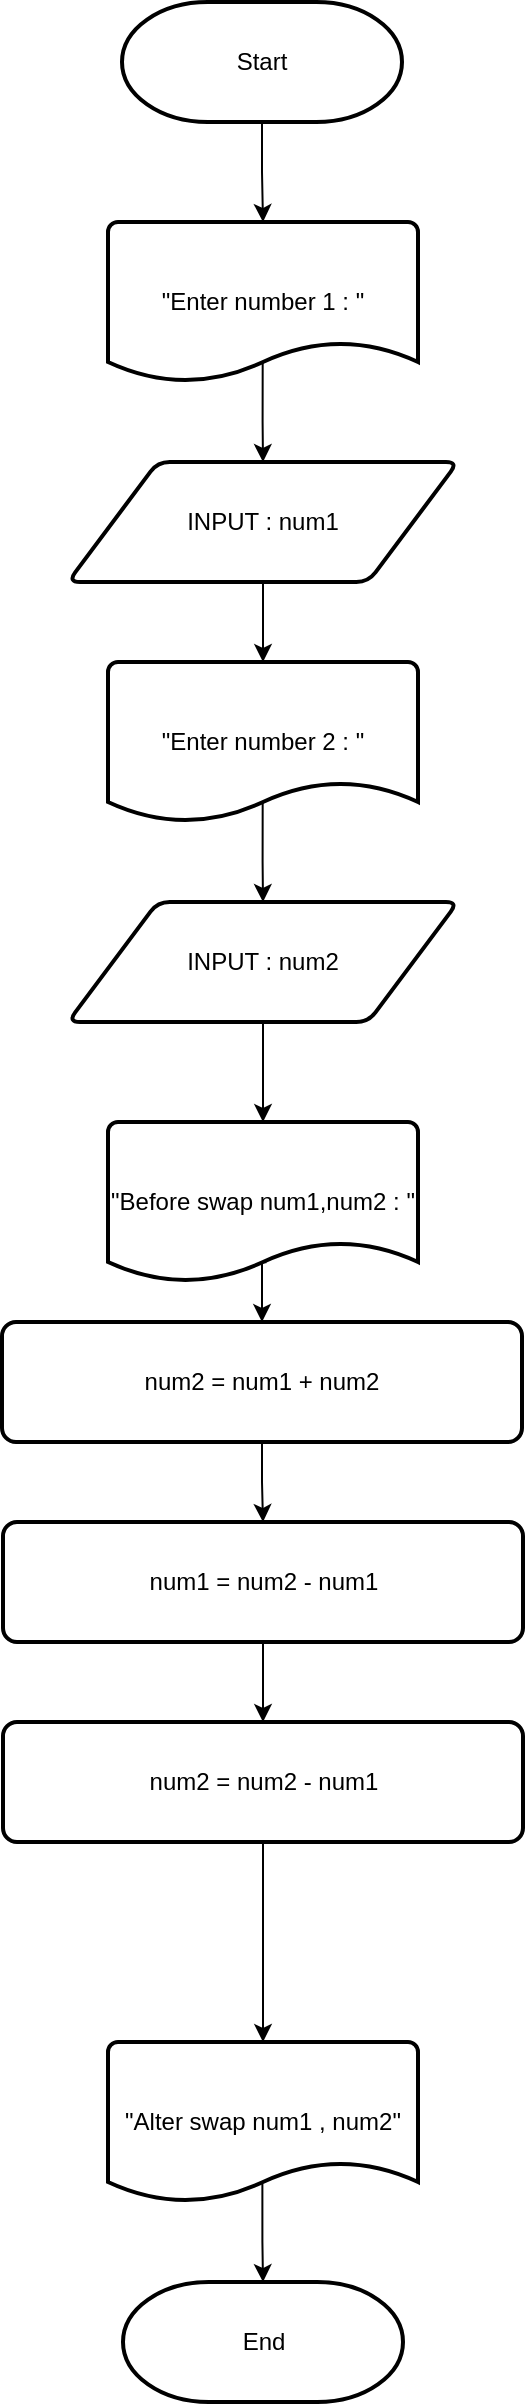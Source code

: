 <mxfile version="27.1.4">
  <diagram name="หน้า-1" id="HLbuw1RBrqAs6YHIYQfq">
    <mxGraphModel dx="1226" dy="788" grid="1" gridSize="10" guides="1" tooltips="1" connect="1" arrows="1" fold="1" page="1" pageScale="1" pageWidth="850" pageHeight="1100" math="0" shadow="0">
      <root>
        <mxCell id="0" />
        <mxCell id="1" parent="0" />
        <mxCell id="eXx4Q-RtnBKRzLkyKdS7-2" value="Start" style="strokeWidth=2;html=1;shape=mxgraph.flowchart.terminator;whiteSpace=wrap;" vertex="1" parent="1">
          <mxGeometry x="355" y="30" width="140" height="60" as="geometry" />
        </mxCell>
        <mxCell id="eXx4Q-RtnBKRzLkyKdS7-12" style="edgeStyle=orthogonalEdgeStyle;rounded=0;orthogonalLoop=1;jettySize=auto;html=1;entryX=0.5;entryY=0;entryDx=0;entryDy=0;exitX=0.499;exitY=0.877;exitDx=0;exitDy=0;exitPerimeter=0;" edge="1" parent="1" source="eXx4Q-RtnBKRzLkyKdS7-3" target="eXx4Q-RtnBKRzLkyKdS7-5">
          <mxGeometry relative="1" as="geometry" />
        </mxCell>
        <mxCell id="eXx4Q-RtnBKRzLkyKdS7-3" value="&quot;Enter number 1 : &quot;" style="strokeWidth=2;html=1;shape=mxgraph.flowchart.document2;whiteSpace=wrap;size=0.25;" vertex="1" parent="1">
          <mxGeometry x="348" y="140" width="155" height="80" as="geometry" />
        </mxCell>
        <mxCell id="eXx4Q-RtnBKRzLkyKdS7-4" style="edgeStyle=orthogonalEdgeStyle;rounded=0;orthogonalLoop=1;jettySize=auto;html=1;exitX=0.5;exitY=1;exitDx=0;exitDy=0;exitPerimeter=0;entryX=0.5;entryY=0;entryDx=0;entryDy=0;entryPerimeter=0;" edge="1" parent="1" source="eXx4Q-RtnBKRzLkyKdS7-2" target="eXx4Q-RtnBKRzLkyKdS7-3">
          <mxGeometry relative="1" as="geometry" />
        </mxCell>
        <mxCell id="eXx4Q-RtnBKRzLkyKdS7-5" value="INPUT : num1" style="shape=parallelogram;html=1;strokeWidth=2;perimeter=parallelogramPerimeter;whiteSpace=wrap;rounded=1;arcSize=12;size=0.23;" vertex="1" parent="1">
          <mxGeometry x="328" y="260" width="195" height="60" as="geometry" />
        </mxCell>
        <mxCell id="eXx4Q-RtnBKRzLkyKdS7-11" style="edgeStyle=orthogonalEdgeStyle;rounded=0;orthogonalLoop=1;jettySize=auto;html=1;entryX=0.5;entryY=0;entryDx=0;entryDy=0;exitX=0.499;exitY=0.83;exitDx=0;exitDy=0;exitPerimeter=0;" edge="1" parent="1" source="eXx4Q-RtnBKRzLkyKdS7-8" target="eXx4Q-RtnBKRzLkyKdS7-9">
          <mxGeometry relative="1" as="geometry" />
        </mxCell>
        <mxCell id="eXx4Q-RtnBKRzLkyKdS7-8" value="&quot;Enter number 2 : &quot;" style="strokeWidth=2;html=1;shape=mxgraph.flowchart.document2;whiteSpace=wrap;size=0.25;" vertex="1" parent="1">
          <mxGeometry x="348" y="360" width="155" height="80" as="geometry" />
        </mxCell>
        <mxCell id="eXx4Q-RtnBKRzLkyKdS7-9" value="INPUT : num2" style="shape=parallelogram;html=1;strokeWidth=2;perimeter=parallelogramPerimeter;whiteSpace=wrap;rounded=1;arcSize=12;size=0.23;" vertex="1" parent="1">
          <mxGeometry x="328" y="480" width="195" height="60" as="geometry" />
        </mxCell>
        <mxCell id="eXx4Q-RtnBKRzLkyKdS7-10" style="edgeStyle=orthogonalEdgeStyle;rounded=0;orthogonalLoop=1;jettySize=auto;html=1;entryX=0.5;entryY=0;entryDx=0;entryDy=0;entryPerimeter=0;" edge="1" parent="1" source="eXx4Q-RtnBKRzLkyKdS7-5" target="eXx4Q-RtnBKRzLkyKdS7-8">
          <mxGeometry relative="1" as="geometry" />
        </mxCell>
        <mxCell id="eXx4Q-RtnBKRzLkyKdS7-32" style="edgeStyle=orthogonalEdgeStyle;rounded=0;orthogonalLoop=1;jettySize=auto;html=1;entryX=0.5;entryY=0;entryDx=0;entryDy=0;" edge="1" parent="1" source="eXx4Q-RtnBKRzLkyKdS7-13" target="eXx4Q-RtnBKRzLkyKdS7-28">
          <mxGeometry relative="1" as="geometry" />
        </mxCell>
        <mxCell id="eXx4Q-RtnBKRzLkyKdS7-13" value="num2 = num1 + num2" style="rounded=1;whiteSpace=wrap;html=1;absoluteArcSize=1;arcSize=14;strokeWidth=2;" vertex="1" parent="1">
          <mxGeometry x="295" y="690" width="260" height="60" as="geometry" />
        </mxCell>
        <mxCell id="eXx4Q-RtnBKRzLkyKdS7-14" value="&quot;Alter swap num1 , num2&lt;span style=&quot;background-color: transparent; color: light-dark(rgb(0, 0, 0), rgb(255, 255, 255));&quot;&gt;&quot;&lt;/span&gt;" style="strokeWidth=2;html=1;shape=mxgraph.flowchart.document2;whiteSpace=wrap;size=0.25;" vertex="1" parent="1">
          <mxGeometry x="348" y="1050" width="155" height="80" as="geometry" />
        </mxCell>
        <mxCell id="eXx4Q-RtnBKRzLkyKdS7-21" style="edgeStyle=orthogonalEdgeStyle;rounded=0;orthogonalLoop=1;jettySize=auto;html=1;entryX=0.5;entryY=0;entryDx=0;entryDy=0;entryPerimeter=0;exitX=0.498;exitY=0.887;exitDx=0;exitDy=0;exitPerimeter=0;" edge="1" parent="1" source="eXx4Q-RtnBKRzLkyKdS7-14">
          <mxGeometry relative="1" as="geometry">
            <mxPoint x="425.5" y="1170" as="targetPoint" />
          </mxGeometry>
        </mxCell>
        <mxCell id="eXx4Q-RtnBKRzLkyKdS7-25" value="End" style="strokeWidth=2;html=1;shape=mxgraph.flowchart.terminator;whiteSpace=wrap;" vertex="1" parent="1">
          <mxGeometry x="355.5" y="1170" width="140" height="60" as="geometry" />
        </mxCell>
        <mxCell id="eXx4Q-RtnBKRzLkyKdS7-31" style="edgeStyle=orthogonalEdgeStyle;rounded=0;orthogonalLoop=1;jettySize=auto;html=1;entryX=0.5;entryY=0;entryDx=0;entryDy=0;exitX=0.511;exitY=0.876;exitDx=0;exitDy=0;exitPerimeter=0;" edge="1" parent="1" source="eXx4Q-RtnBKRzLkyKdS7-27" target="eXx4Q-RtnBKRzLkyKdS7-13">
          <mxGeometry relative="1" as="geometry" />
        </mxCell>
        <mxCell id="eXx4Q-RtnBKRzLkyKdS7-27" value="&quot;Before swap num1,num2 : &quot;" style="strokeWidth=2;html=1;shape=mxgraph.flowchart.document2;whiteSpace=wrap;size=0.25;" vertex="1" parent="1">
          <mxGeometry x="348" y="590" width="155" height="80" as="geometry" />
        </mxCell>
        <mxCell id="eXx4Q-RtnBKRzLkyKdS7-33" style="edgeStyle=orthogonalEdgeStyle;rounded=0;orthogonalLoop=1;jettySize=auto;html=1;entryX=0.5;entryY=0;entryDx=0;entryDy=0;" edge="1" parent="1" source="eXx4Q-RtnBKRzLkyKdS7-28" target="eXx4Q-RtnBKRzLkyKdS7-29">
          <mxGeometry relative="1" as="geometry" />
        </mxCell>
        <mxCell id="eXx4Q-RtnBKRzLkyKdS7-28" value="num1 = num2 - num1" style="rounded=1;whiteSpace=wrap;html=1;absoluteArcSize=1;arcSize=14;strokeWidth=2;" vertex="1" parent="1">
          <mxGeometry x="295.5" y="790" width="260" height="60" as="geometry" />
        </mxCell>
        <mxCell id="eXx4Q-RtnBKRzLkyKdS7-29" value="num2 = num2 - num1" style="rounded=1;whiteSpace=wrap;html=1;absoluteArcSize=1;arcSize=14;strokeWidth=2;" vertex="1" parent="1">
          <mxGeometry x="295.5" y="890" width="260" height="60" as="geometry" />
        </mxCell>
        <mxCell id="eXx4Q-RtnBKRzLkyKdS7-30" style="edgeStyle=orthogonalEdgeStyle;rounded=0;orthogonalLoop=1;jettySize=auto;html=1;entryX=0.5;entryY=0;entryDx=0;entryDy=0;entryPerimeter=0;" edge="1" parent="1" source="eXx4Q-RtnBKRzLkyKdS7-9" target="eXx4Q-RtnBKRzLkyKdS7-27">
          <mxGeometry relative="1" as="geometry" />
        </mxCell>
        <mxCell id="eXx4Q-RtnBKRzLkyKdS7-34" style="edgeStyle=orthogonalEdgeStyle;rounded=0;orthogonalLoop=1;jettySize=auto;html=1;entryX=0.5;entryY=0;entryDx=0;entryDy=0;entryPerimeter=0;" edge="1" parent="1" source="eXx4Q-RtnBKRzLkyKdS7-29" target="eXx4Q-RtnBKRzLkyKdS7-14">
          <mxGeometry relative="1" as="geometry" />
        </mxCell>
      </root>
    </mxGraphModel>
  </diagram>
</mxfile>
